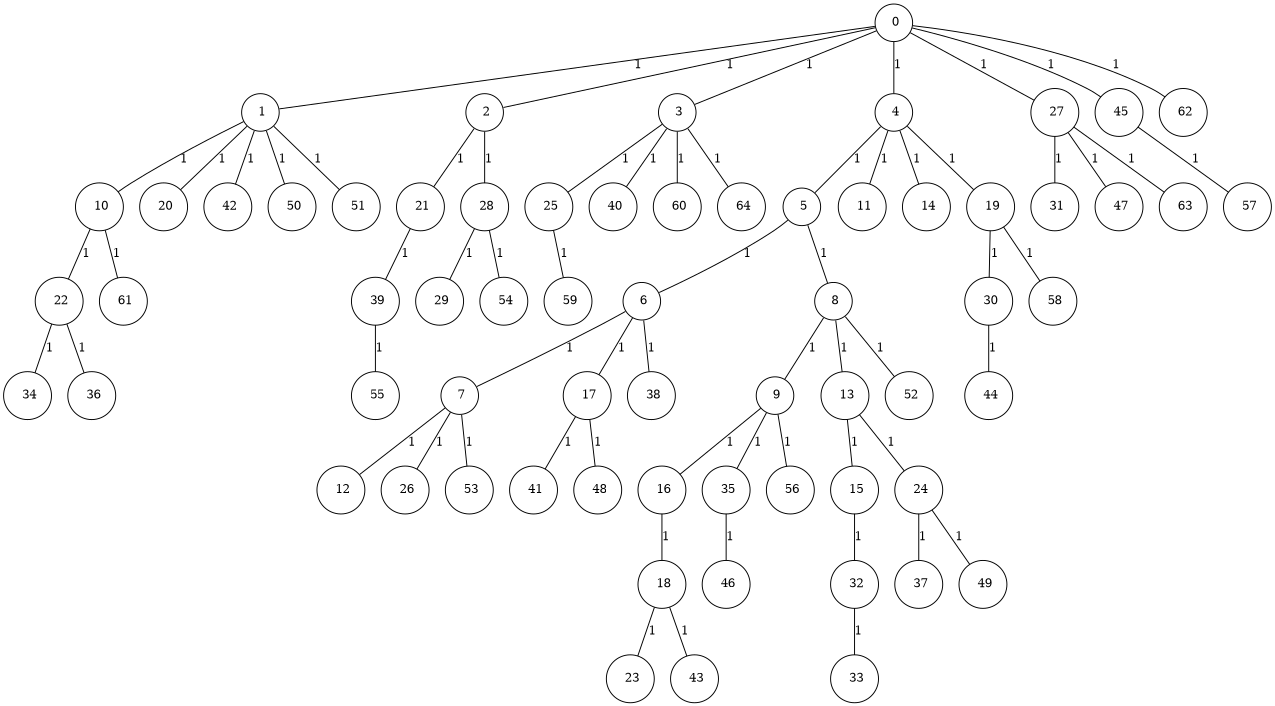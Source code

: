 graph G {
size="8.5,11;"
ratio = "expand;"
fixedsize="true;"
overlap="scale;"
node[shape=circle,width=.12,hight=.12,fontsize=12]
edge[fontsize=12]

0[label=" 0" color=black, pos="2.6511962,0.039630069!"];
1[label=" 1" color=black, pos="1.2713273,0.28353981!"];
2[label=" 2" color=black, pos="0.88044602,2.446937!"];
3[label=" 3" color=black, pos="2.226165,1.2586658!"];
4[label=" 4" color=black, pos="0.93425228,2.013199!"];
5[label=" 5" color=black, pos="1.1513948,2.4790606!"];
6[label=" 6" color=black, pos="0.58406644,0.2064805!"];
7[label=" 7" color=black, pos="0.025165296,2.4912221!"];
8[label=" 8" color=black, pos="1.6033899,1.7143803!"];
9[label=" 9" color=black, pos="2.3294066,0.18387489!"];
10[label=" 10" color=black, pos="0.83304746,0.20070357!"];
11[label=" 11" color=black, pos="1.7099653,0.28272522!"];
12[label=" 12" color=black, pos="2.9236576,2.8600192!"];
13[label=" 13" color=black, pos="1.6103366,0.62150321!"];
14[label=" 14" color=black, pos="2.1789028,1.2612272!"];
15[label=" 15" color=black, pos="2.6390159,2.8804296!"];
16[label=" 16" color=black, pos="0.28330148,2.117123!"];
17[label=" 17" color=black, pos="0.59272994,0.8225608!"];
18[label=" 18" color=black, pos="1.9318097,2.4849899!"];
19[label=" 19" color=black, pos="1.4826337,2.2859926!"];
20[label=" 20" color=black, pos="0.063639287,2.4813437!"];
21[label=" 21" color=black, pos="0.4850915,1.868379!"];
22[label=" 22" color=black, pos="0.93083058,1.8680623!"];
23[label=" 23" color=black, pos="1.8820555,2.8122523!"];
24[label=" 24" color=black, pos="2.3433018,0.77806513!"];
25[label=" 25" color=black, pos="2.2303731,2.3618091!"];
26[label=" 26" color=black, pos="1.6238903,2.8039579!"];
27[label=" 27" color=black, pos="2.6145141,2.5128153!"];
28[label=" 28" color=black, pos="0.23596219,1.3521293!"];
29[label=" 29" color=black, pos="0.097005819,2.385048!"];
30[label=" 30" color=black, pos="0.35011444,1.5976829!"];
31[label=" 31" color=black, pos="1.0016022,2.397527!"];
32[label=" 32" color=black, pos="2.3393105,2.2809357!"];
33[label=" 33" color=black, pos="2.776218,1.7318665!"];
34[label=" 34" color=black, pos="1.4895438,0.50663232!"];
35[label=" 35" color=black, pos="2.6257749,0.78221116!"];
36[label=" 36" color=black, pos="2.0136066,2.5827908!"];
37[label=" 37" color=black, pos="2.3548486,0.13844879!"];
38[label=" 38" color=black, pos="1.220949,0.93713305!"];
39[label=" 39" color=black, pos="2.1460669,2.5674552!"];
40[label=" 40" color=black, pos="2.5102521,1.0550611!"];
41[label=" 41" color=black, pos="0.49113562,1.6865785!"];
42[label=" 42" color=black, pos="0.32275211,0.084737193!"];
43[label=" 43" color=black, pos="1.2126584,0.81026413!"];
44[label=" 44" color=black, pos="1.0012888,1.3368774!"];
45[label=" 45" color=black, pos="0.36089368,1.0611005!"];
46[label=" 46" color=black, pos="0.21145789,0.80439393!"];
47[label=" 47" color=black, pos="1.3328936,1.8429023!"];
48[label=" 48" color=black, pos="1.22024,1.1296159!"];
49[label=" 49" color=black, pos="0.68489103,0.69205495!"];
50[label=" 50" color=black, pos="2.0094052,2.9561702!"];
51[label=" 51" color=black, pos="2.6437405,0.4483286!"];
52[label=" 52" color=black, pos="2.1594892,2.0011667!"];
53[label=" 53" color=black, pos="1.2605322,0.10222562!"];
54[label=" 54" color=black, pos="0.060500677,2.8295149!"];
55[label=" 55" color=black, pos="0.27846866,1.2365399!"];
56[label=" 56" color=black, pos="2.5703806,2.2100842!"];
57[label=" 57" color=black, pos="1.1823501,0.26291472!"];
58[label=" 58" color=black, pos="0.67893129,1.4138189!"];
59[label=" 59" color=black, pos="1.9855192,1.967701!"];
60[label=" 60" color=black, pos="0.6473535,2.6653913!"];
61[label=" 61" color=black, pos="2.0311348,1.3798758!"];
62[label=" 62" color=black, pos="1.6742365,2.4850298!"];
63[label=" 63" color=black, pos="2.8818078,1.4514138!"];
64[label=" 64" color=black, pos="0.087725475,0.70745997!"];
0--1[label="1"]
0--2[label="1"]
0--3[label="1"]
0--4[label="1"]
0--27[label="1"]
0--45[label="1"]
0--62[label="1"]
1--10[label="1"]
1--20[label="1"]
1--42[label="1"]
1--50[label="1"]
1--51[label="1"]
2--21[label="1"]
2--28[label="1"]
3--25[label="1"]
3--40[label="1"]
3--60[label="1"]
3--64[label="1"]
4--5[label="1"]
4--11[label="1"]
4--14[label="1"]
4--19[label="1"]
5--6[label="1"]
5--8[label="1"]
6--7[label="1"]
6--17[label="1"]
6--38[label="1"]
7--12[label="1"]
7--26[label="1"]
7--53[label="1"]
8--9[label="1"]
8--13[label="1"]
8--52[label="1"]
9--16[label="1"]
9--35[label="1"]
9--56[label="1"]
10--22[label="1"]
10--61[label="1"]
13--15[label="1"]
13--24[label="1"]
15--32[label="1"]
16--18[label="1"]
17--41[label="1"]
17--48[label="1"]
18--23[label="1"]
18--43[label="1"]
19--30[label="1"]
19--58[label="1"]
21--39[label="1"]
22--34[label="1"]
22--36[label="1"]
24--37[label="1"]
24--49[label="1"]
25--59[label="1"]
27--31[label="1"]
27--47[label="1"]
27--63[label="1"]
28--29[label="1"]
28--54[label="1"]
30--44[label="1"]
32--33[label="1"]
35--46[label="1"]
39--55[label="1"]
45--57[label="1"]

}
